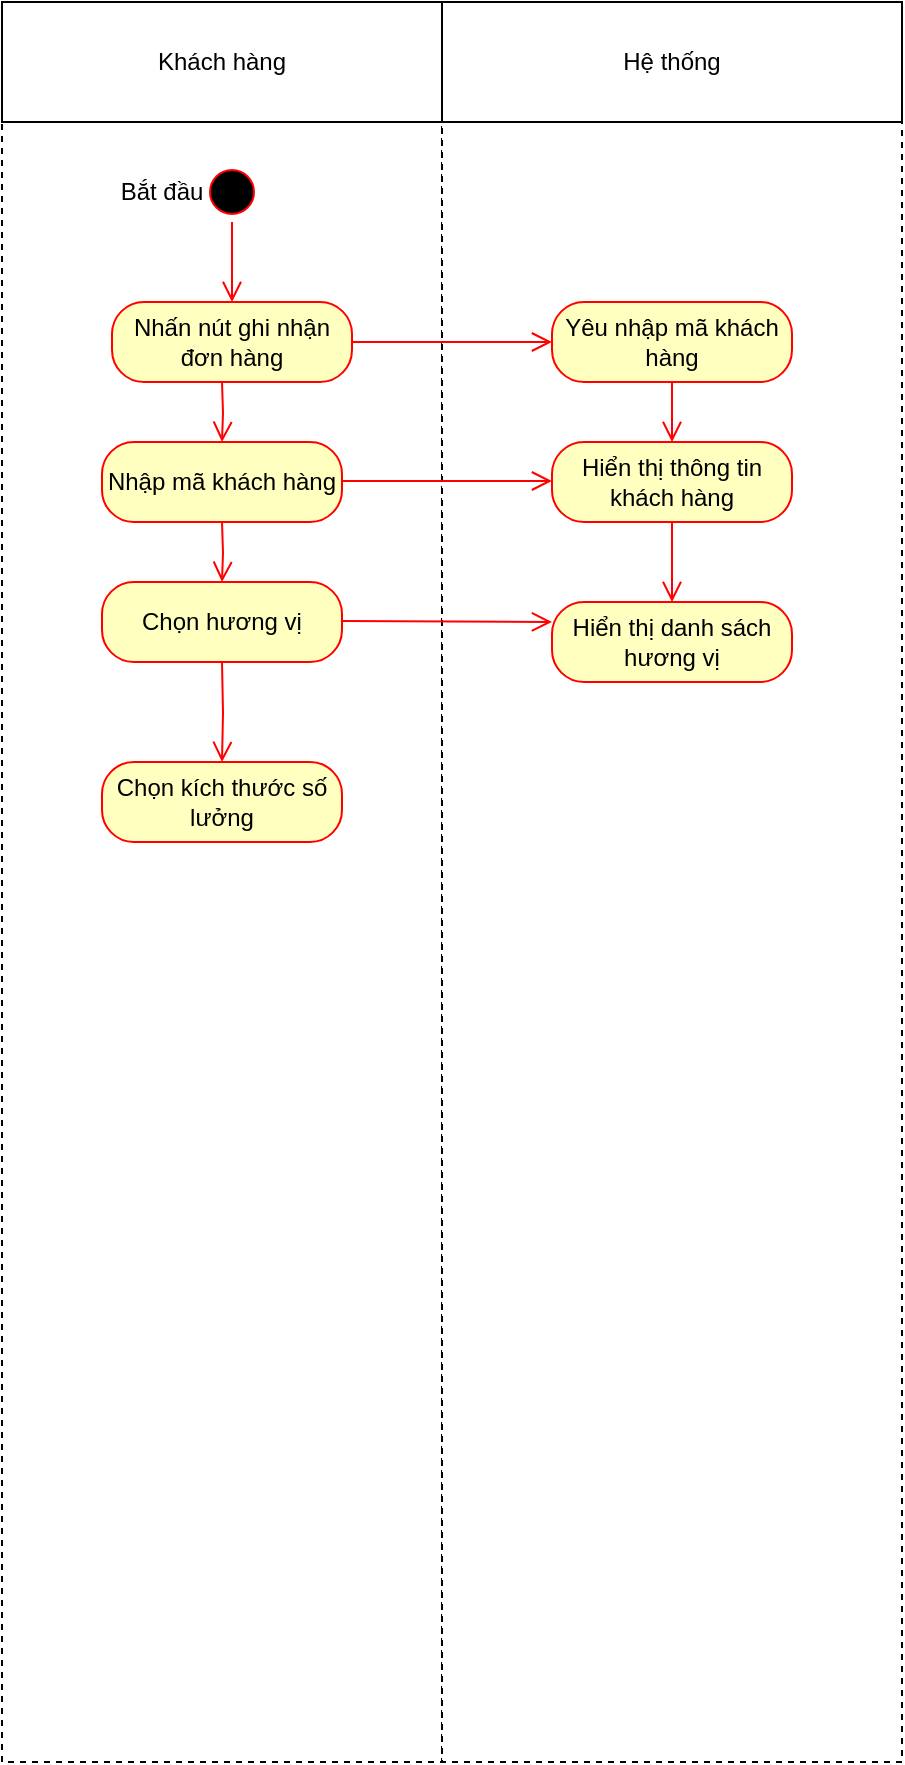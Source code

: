 <mxfile version="26.1.0">
  <diagram name="Page-1" id="uWLB2E14UyJ_3Qgu_-rW">
    <mxGraphModel dx="1434" dy="1872" grid="1" gridSize="10" guides="1" tooltips="1" connect="1" arrows="1" fold="1" page="1" pageScale="1" pageWidth="850" pageHeight="1100" math="0" shadow="0">
      <root>
        <mxCell id="0" />
        <mxCell id="1" parent="0" />
        <mxCell id="KQ-6GV_P0YDiarBW57qq-1" value="" style="rounded=0;whiteSpace=wrap;html=1;dashed=1;" vertex="1" parent="1">
          <mxGeometry x="40" y="40" width="220" height="820" as="geometry" />
        </mxCell>
        <mxCell id="KQ-6GV_P0YDiarBW57qq-2" value="" style="rounded=0;whiteSpace=wrap;html=1;dashed=1;" vertex="1" parent="1">
          <mxGeometry x="260" y="40" width="230" height="820" as="geometry" />
        </mxCell>
        <mxCell id="KQ-6GV_P0YDiarBW57qq-3" value="Khách hàng" style="rounded=0;whiteSpace=wrap;html=1;" vertex="1" parent="1">
          <mxGeometry x="40" y="-20" width="220" height="60" as="geometry" />
        </mxCell>
        <mxCell id="KQ-6GV_P0YDiarBW57qq-4" value="Hệ thống" style="rounded=0;whiteSpace=wrap;html=1;" vertex="1" parent="1">
          <mxGeometry x="260" y="-20" width="230" height="60" as="geometry" />
        </mxCell>
        <mxCell id="KQ-6GV_P0YDiarBW57qq-5" value="" style="ellipse;html=1;shape=startState;fillColor=#000000;strokeColor=#ff0000;" vertex="1" parent="1">
          <mxGeometry x="140" y="60" width="30" height="30" as="geometry" />
        </mxCell>
        <mxCell id="KQ-6GV_P0YDiarBW57qq-6" value="" style="edgeStyle=orthogonalEdgeStyle;html=1;verticalAlign=bottom;endArrow=open;endSize=8;strokeColor=#ff0000;rounded=0;entryX=0.5;entryY=0;entryDx=0;entryDy=0;" edge="1" source="KQ-6GV_P0YDiarBW57qq-5" parent="1" target="KQ-6GV_P0YDiarBW57qq-8">
          <mxGeometry relative="1" as="geometry">
            <mxPoint x="155" y="150" as="targetPoint" />
          </mxGeometry>
        </mxCell>
        <mxCell id="KQ-6GV_P0YDiarBW57qq-7" value="Bắt đầu" style="text;html=1;align=center;verticalAlign=middle;whiteSpace=wrap;rounded=0;" vertex="1" parent="1">
          <mxGeometry x="90" y="60" width="60" height="30" as="geometry" />
        </mxCell>
        <mxCell id="KQ-6GV_P0YDiarBW57qq-8" value="Nhấn nút ghi nhận đơn hàng" style="rounded=1;whiteSpace=wrap;html=1;arcSize=40;fontColor=#000000;fillColor=#ffffc0;strokeColor=#ff0000;" vertex="1" parent="1">
          <mxGeometry x="95" y="130" width="120" height="40" as="geometry" />
        </mxCell>
        <mxCell id="KQ-6GV_P0YDiarBW57qq-11" value="" style="edgeStyle=orthogonalEdgeStyle;html=1;verticalAlign=bottom;endArrow=open;endSize=8;strokeColor=#ff0000;rounded=0;entryX=0.5;entryY=0;entryDx=0;entryDy=0;" edge="1" parent="1" target="KQ-6GV_P0YDiarBW57qq-12">
          <mxGeometry relative="1" as="geometry">
            <mxPoint x="150" y="260" as="targetPoint" />
            <Array as="points" />
            <mxPoint x="150" y="170" as="sourcePoint" />
          </mxGeometry>
        </mxCell>
        <mxCell id="KQ-6GV_P0YDiarBW57qq-12" value="Nhập mã khách hàng" style="rounded=1;whiteSpace=wrap;html=1;arcSize=40;fontColor=#000000;fillColor=#ffffc0;strokeColor=#ff0000;" vertex="1" parent="1">
          <mxGeometry x="90" y="200" width="120" height="40" as="geometry" />
        </mxCell>
        <mxCell id="KQ-6GV_P0YDiarBW57qq-15" value="" style="edgeStyle=orthogonalEdgeStyle;html=1;verticalAlign=bottom;endArrow=open;endSize=8;strokeColor=#ff0000;rounded=0;entryX=0.5;entryY=0;entryDx=0;entryDy=0;" edge="1" parent="1" target="KQ-6GV_P0YDiarBW57qq-16">
          <mxGeometry relative="1" as="geometry">
            <mxPoint x="150" y="330" as="targetPoint" />
            <Array as="points" />
            <mxPoint x="150" y="240" as="sourcePoint" />
          </mxGeometry>
        </mxCell>
        <mxCell id="KQ-6GV_P0YDiarBW57qq-16" value="Chọn hương vị" style="rounded=1;whiteSpace=wrap;html=1;arcSize=40;fontColor=#000000;fillColor=#ffffc0;strokeColor=#ff0000;" vertex="1" parent="1">
          <mxGeometry x="90" y="270" width="120" height="40" as="geometry" />
        </mxCell>
        <mxCell id="KQ-6GV_P0YDiarBW57qq-18" value="" style="edgeStyle=orthogonalEdgeStyle;html=1;verticalAlign=bottom;endArrow=open;endSize=8;strokeColor=#ff0000;rounded=0;entryX=0.5;entryY=0;entryDx=0;entryDy=0;" edge="1" parent="1" target="KQ-6GV_P0YDiarBW57qq-19">
          <mxGeometry relative="1" as="geometry">
            <mxPoint x="150" y="400" as="targetPoint" />
            <Array as="points" />
            <mxPoint x="150" y="310" as="sourcePoint" />
          </mxGeometry>
        </mxCell>
        <mxCell id="KQ-6GV_P0YDiarBW57qq-19" value="Chọn kích thước số lưởng" style="rounded=1;whiteSpace=wrap;html=1;arcSize=40;fontColor=#000000;fillColor=#ffffc0;strokeColor=#ff0000;" vertex="1" parent="1">
          <mxGeometry x="90" y="360" width="120" height="40" as="geometry" />
        </mxCell>
        <mxCell id="KQ-6GV_P0YDiarBW57qq-20" value="Yêu nhập mã khách hàng" style="rounded=1;whiteSpace=wrap;html=1;arcSize=40;fontColor=#000000;fillColor=#ffffc0;strokeColor=#ff0000;" vertex="1" parent="1">
          <mxGeometry x="315" y="130" width="120" height="40" as="geometry" />
        </mxCell>
        <mxCell id="KQ-6GV_P0YDiarBW57qq-22" value="" style="edgeStyle=orthogonalEdgeStyle;html=1;verticalAlign=bottom;endArrow=open;endSize=8;strokeColor=#ff0000;rounded=0;entryX=0;entryY=0.5;entryDx=0;entryDy=0;exitX=1;exitY=0.5;exitDx=0;exitDy=0;" edge="1" parent="1" source="KQ-6GV_P0YDiarBW57qq-8" target="KQ-6GV_P0YDiarBW57qq-20">
          <mxGeometry relative="1" as="geometry">
            <mxPoint x="160" y="440" as="targetPoint" />
            <Array as="points" />
            <mxPoint x="160" y="320" as="sourcePoint" />
          </mxGeometry>
        </mxCell>
        <mxCell id="KQ-6GV_P0YDiarBW57qq-23" value="Hiển thị thông tin khách hàng" style="rounded=1;whiteSpace=wrap;html=1;arcSize=40;fontColor=#000000;fillColor=#ffffc0;strokeColor=#ff0000;" vertex="1" parent="1">
          <mxGeometry x="315" y="200" width="120" height="40" as="geometry" />
        </mxCell>
        <mxCell id="KQ-6GV_P0YDiarBW57qq-25" value="" style="edgeStyle=orthogonalEdgeStyle;html=1;verticalAlign=bottom;endArrow=open;endSize=8;strokeColor=#ff0000;rounded=0;exitX=0.5;exitY=1;exitDx=0;exitDy=0;entryX=0.5;entryY=0;entryDx=0;entryDy=0;" edge="1" parent="1" source="KQ-6GV_P0YDiarBW57qq-20" target="KQ-6GV_P0YDiarBW57qq-23">
          <mxGeometry relative="1" as="geometry">
            <mxPoint x="375" y="210" as="targetPoint" />
            <Array as="points" />
            <mxPoint x="160" y="320" as="sourcePoint" />
          </mxGeometry>
        </mxCell>
        <mxCell id="KQ-6GV_P0YDiarBW57qq-26" value="" style="edgeStyle=orthogonalEdgeStyle;html=1;verticalAlign=bottom;endArrow=open;endSize=8;strokeColor=#ff0000;rounded=0;exitX=1;exitY=0.5;exitDx=0;exitDy=0;" edge="1" parent="1" target="KQ-6GV_P0YDiarBW57qq-23">
          <mxGeometry relative="1" as="geometry">
            <mxPoint x="310" y="219.5" as="targetPoint" />
            <Array as="points" />
            <mxPoint x="210" y="219.5" as="sourcePoint" />
          </mxGeometry>
        </mxCell>
        <mxCell id="KQ-6GV_P0YDiarBW57qq-27" value="" style="edgeStyle=orthogonalEdgeStyle;html=1;verticalAlign=bottom;endArrow=open;endSize=8;strokeColor=#ff0000;rounded=0;entryX=0.5;entryY=0;entryDx=0;entryDy=0;exitX=0.5;exitY=1;exitDx=0;exitDy=0;" edge="1" parent="1" source="KQ-6GV_P0YDiarBW57qq-23" target="KQ-6GV_P0YDiarBW57qq-28">
          <mxGeometry relative="1" as="geometry">
            <mxPoint x="160" y="370" as="targetPoint" />
            <Array as="points" />
            <mxPoint x="160" y="320" as="sourcePoint" />
          </mxGeometry>
        </mxCell>
        <mxCell id="KQ-6GV_P0YDiarBW57qq-28" value="Hiển thị danh sách hương vị" style="rounded=1;whiteSpace=wrap;html=1;arcSize=40;fontColor=#000000;fillColor=#ffffc0;strokeColor=#ff0000;" vertex="1" parent="1">
          <mxGeometry x="315" y="280" width="120" height="40" as="geometry" />
        </mxCell>
        <mxCell id="KQ-6GV_P0YDiarBW57qq-29" value="" style="edgeStyle=orthogonalEdgeStyle;html=1;verticalAlign=bottom;endArrow=open;endSize=8;strokeColor=#ff0000;rounded=0;exitX=1;exitY=0.5;exitDx=0;exitDy=0;entryX=0;entryY=0.25;entryDx=0;entryDy=0;" edge="1" parent="1" target="KQ-6GV_P0YDiarBW57qq-28">
          <mxGeometry relative="1" as="geometry">
            <mxPoint x="315" y="290" as="targetPoint" />
            <Array as="points" />
            <mxPoint x="210" y="289.5" as="sourcePoint" />
          </mxGeometry>
        </mxCell>
      </root>
    </mxGraphModel>
  </diagram>
</mxfile>
